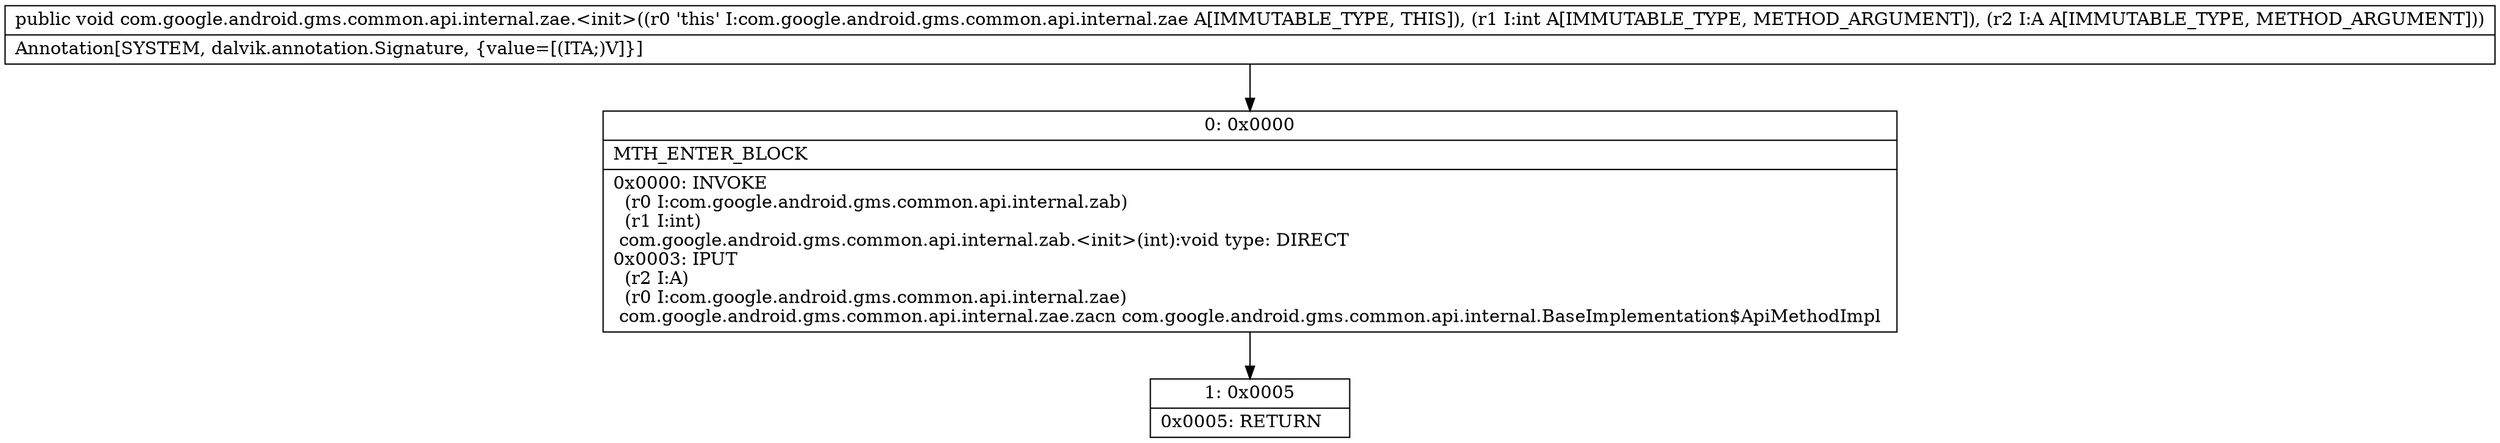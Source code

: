 digraph "CFG forcom.google.android.gms.common.api.internal.zae.\<init\>(ILcom\/google\/android\/gms\/common\/api\/internal\/BaseImplementation$ApiMethodImpl;)V" {
Node_0 [shape=record,label="{0\:\ 0x0000|MTH_ENTER_BLOCK\l|0x0000: INVOKE  \l  (r0 I:com.google.android.gms.common.api.internal.zab)\l  (r1 I:int)\l com.google.android.gms.common.api.internal.zab.\<init\>(int):void type: DIRECT \l0x0003: IPUT  \l  (r2 I:A)\l  (r0 I:com.google.android.gms.common.api.internal.zae)\l com.google.android.gms.common.api.internal.zae.zacn com.google.android.gms.common.api.internal.BaseImplementation$ApiMethodImpl \l}"];
Node_1 [shape=record,label="{1\:\ 0x0005|0x0005: RETURN   \l}"];
MethodNode[shape=record,label="{public void com.google.android.gms.common.api.internal.zae.\<init\>((r0 'this' I:com.google.android.gms.common.api.internal.zae A[IMMUTABLE_TYPE, THIS]), (r1 I:int A[IMMUTABLE_TYPE, METHOD_ARGUMENT]), (r2 I:A A[IMMUTABLE_TYPE, METHOD_ARGUMENT]))  | Annotation[SYSTEM, dalvik.annotation.Signature, \{value=[(ITA;)V]\}]\l}"];
MethodNode -> Node_0;
Node_0 -> Node_1;
}

